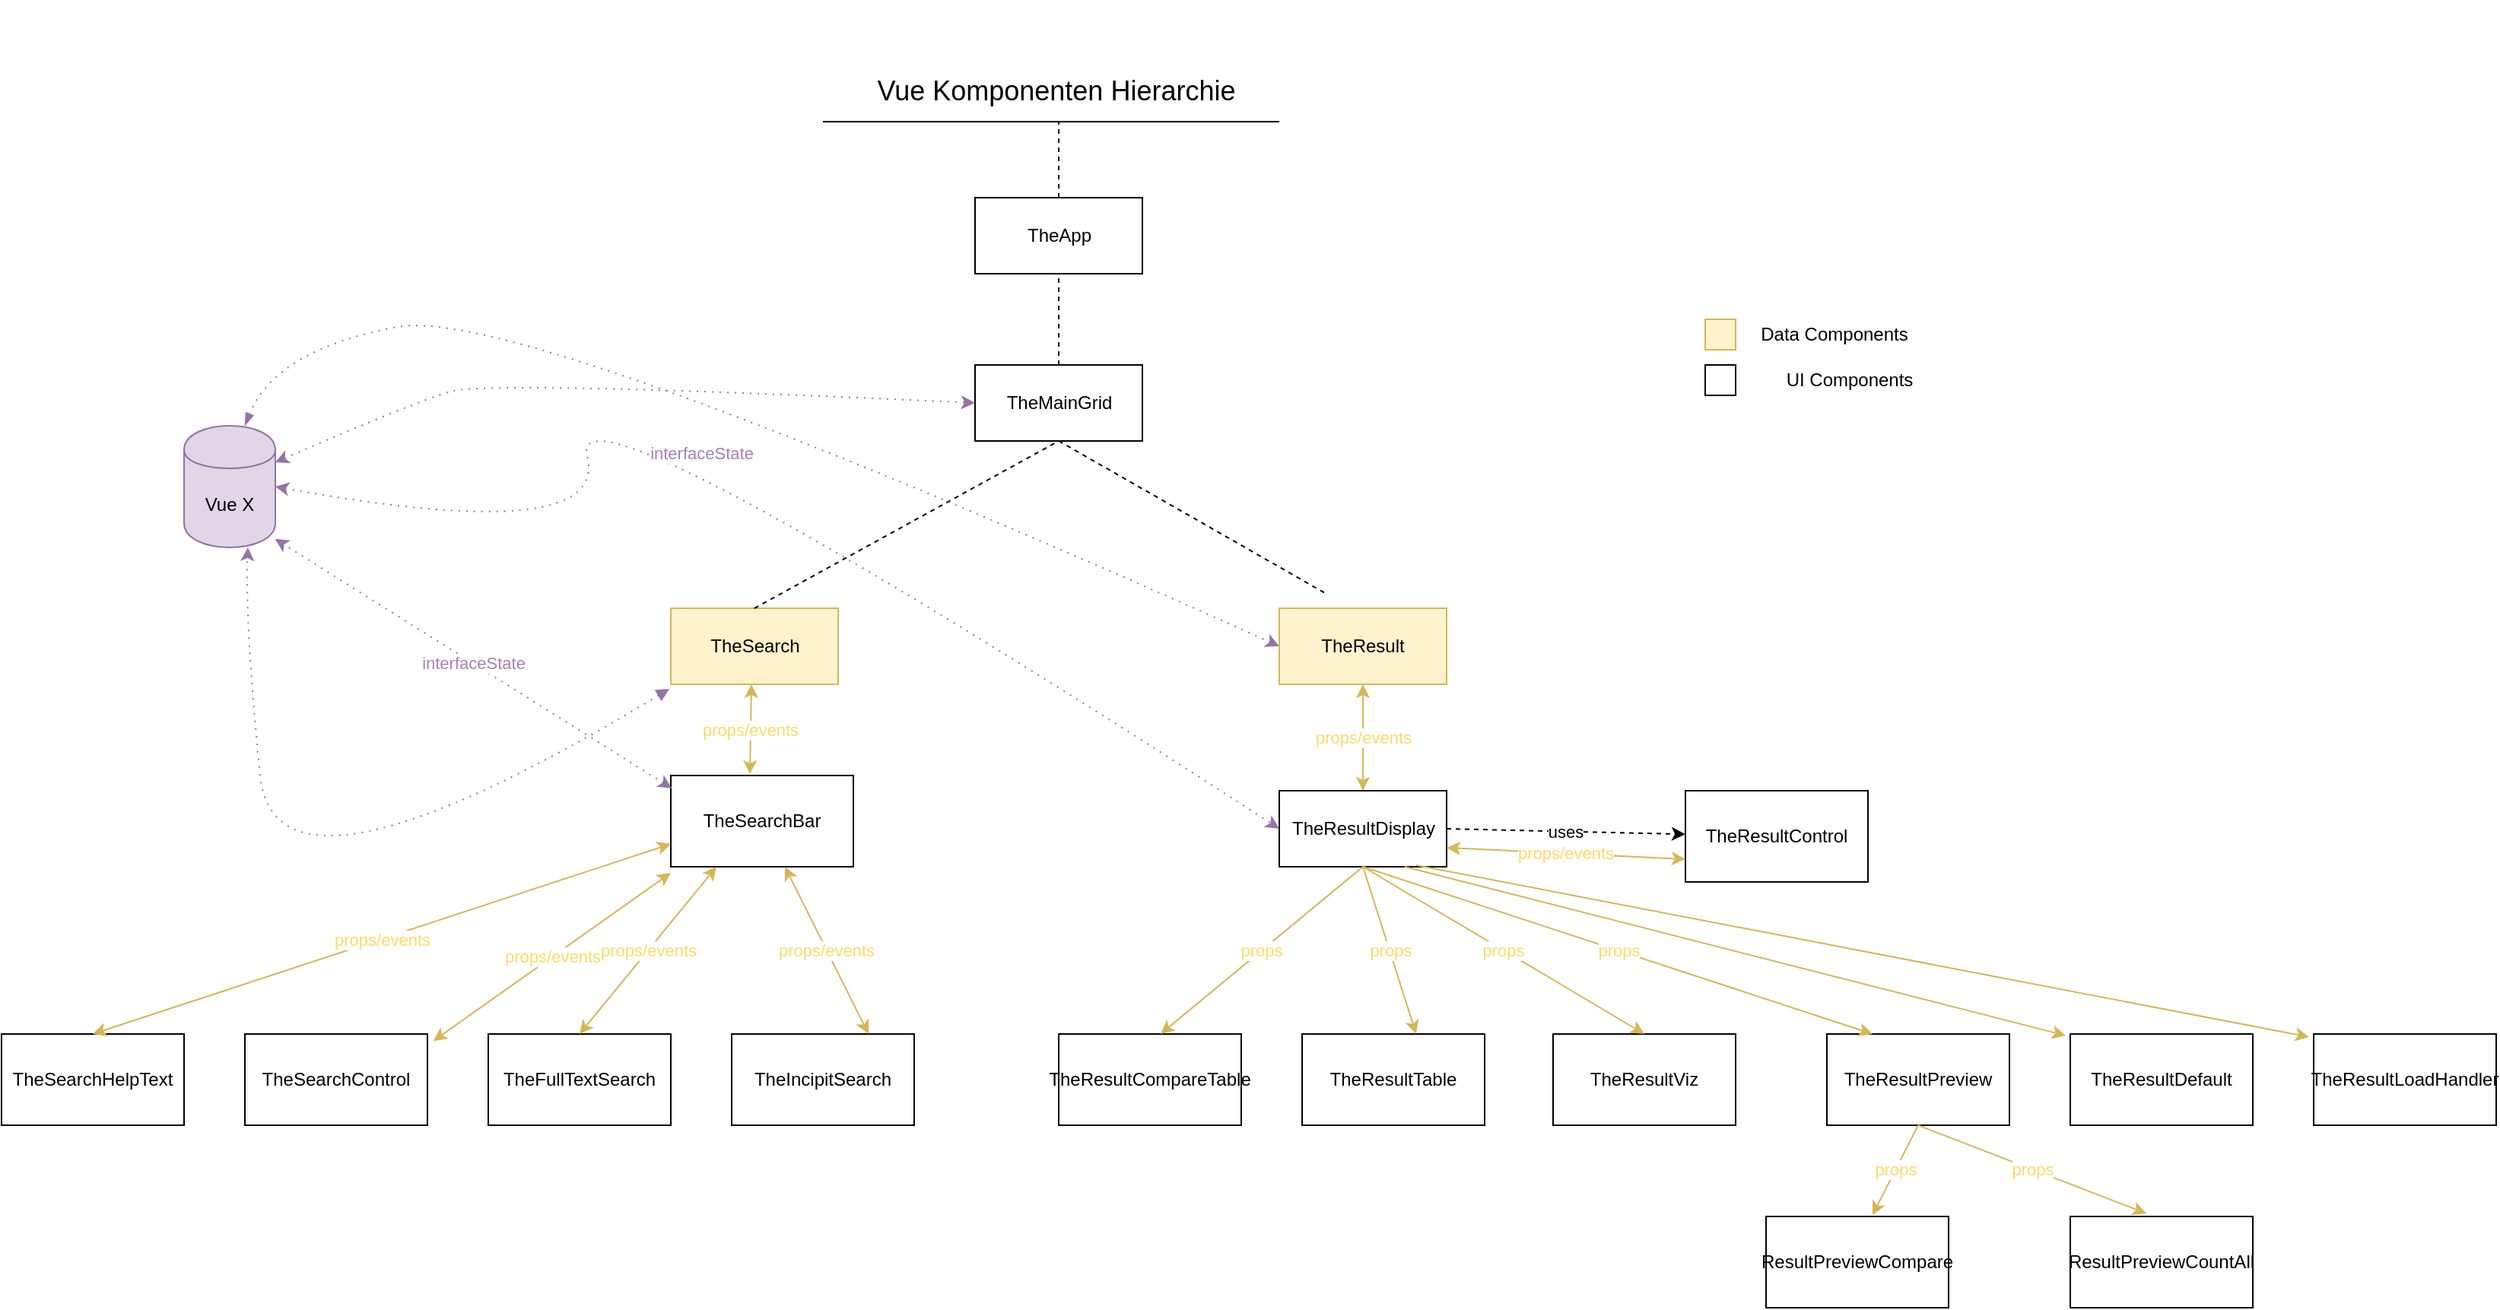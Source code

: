 <mxfile version="10.6.7" type="github"><diagram id="dLAV3u1DxBeXPCVl0nV9" name="Page-1"><mxGraphModel dx="2221" dy="764" grid="1" gridSize="10" guides="1" tooltips="1" connect="1" arrows="1" fold="1" page="1" pageScale="1" pageWidth="827" pageHeight="1169" math="0" shadow="0"><root><mxCell id="0"/><mxCell id="1" parent="0"/><mxCell id="2kn6EYwFno-gvJtxd_rI-1" value="TheApp" style="html=1;" parent="1" vertex="1"><mxGeometry x="360" y="130" width="110" height="50" as="geometry"/></mxCell><mxCell id="2kn6EYwFno-gvJtxd_rI-2" value="TheMainGrid" style="html=1;" parent="1" vertex="1"><mxGeometry x="360" y="240" width="110" height="50" as="geometry"/></mxCell><mxCell id="2kn6EYwFno-gvJtxd_rI-3" value="TheResultDisplay" style="html=1;" parent="1" vertex="1"><mxGeometry x="560" y="520" width="110" height="50" as="geometry"/></mxCell><mxCell id="2kn6EYwFno-gvJtxd_rI-4" value="TheSearch" style="html=1;fillColor=#fff2cc;strokeColor=#d6b656;" parent="1" vertex="1"><mxGeometry x="160" y="400" width="110" height="50" as="geometry"/></mxCell><mxCell id="2kn6EYwFno-gvJtxd_rI-6" value="" style="endArrow=none;dashed=1;html=1;exitX=0.5;exitY=0;exitDx=0;exitDy=0;entryX=0.5;entryY=1;entryDx=0;entryDy=0;" parent="1" source="2kn6EYwFno-gvJtxd_rI-2" target="2kn6EYwFno-gvJtxd_rI-1" edge="1"><mxGeometry width="50" height="50" relative="1" as="geometry"><mxPoint x="390" y="180" as="sourcePoint"/><mxPoint x="440" y="130" as="targetPoint"/></mxGeometry></mxCell><mxCell id="2kn6EYwFno-gvJtxd_rI-7" value="" style="endArrow=none;dashed=1;html=1;exitX=0.5;exitY=0;exitDx=0;exitDy=0;" parent="1" source="2kn6EYwFno-gvJtxd_rI-4" edge="1"><mxGeometry width="50" height="50" relative="1" as="geometry"><mxPoint x="290" y="390" as="sourcePoint"/><mxPoint x="415" y="290" as="targetPoint"/></mxGeometry></mxCell><mxCell id="2kn6EYwFno-gvJtxd_rI-8" value="" style="endArrow=none;dashed=1;html=1;" parent="1" edge="1"><mxGeometry width="50" height="50" relative="1" as="geometry"><mxPoint x="415" y="290" as="sourcePoint"/><mxPoint x="590" y="390" as="targetPoint"/></mxGeometry></mxCell><mxCell id="2kn6EYwFno-gvJtxd_rI-9" value="TheResultTable" style="rounded=0;whiteSpace=wrap;html=1;" parent="1" vertex="1"><mxGeometry x="575" y="680" width="120" height="60" as="geometry"/></mxCell><mxCell id="2kn6EYwFno-gvJtxd_rI-10" value="TheResultViz" style="rounded=0;whiteSpace=wrap;html=1;" parent="1" vertex="1"><mxGeometry x="740" y="680" width="120" height="60" as="geometry"/></mxCell><mxCell id="2kn6EYwFno-gvJtxd_rI-21" value="TheResultPreview" style="rounded=0;whiteSpace=wrap;html=1;" parent="1" vertex="1"><mxGeometry x="920" y="680" width="120" height="60" as="geometry"/></mxCell><mxCell id="2kn6EYwFno-gvJtxd_rI-22" value="ResultPreviewCompare" style="rounded=0;whiteSpace=wrap;html=1;" parent="1" vertex="1"><mxGeometry x="880" y="800" width="120" height="60" as="geometry"/></mxCell><mxCell id="2kn6EYwFno-gvJtxd_rI-23" value="ResultPreviewCountAll" style="rounded=0;whiteSpace=wrap;html=1;" parent="1" vertex="1"><mxGeometry x="1080" y="800" width="120" height="60" as="geometry"/></mxCell><mxCell id="wd3Ucy-QLRadK-7-RO0Y-3" value="TheSearchControl" style="rounded=0;whiteSpace=wrap;html=1;" parent="1" vertex="1"><mxGeometry x="-120" y="680" width="120" height="60" as="geometry"/></mxCell><mxCell id="wd3Ucy-QLRadK-7-RO0Y-4" value="TheFullTextSearch" style="rounded=0;whiteSpace=wrap;html=1;" parent="1" vertex="1"><mxGeometry x="40" y="680" width="120" height="60" as="geometry"/></mxCell><mxCell id="wd3Ucy-QLRadK-7-RO0Y-6" value="TheIncipitSearch" style="rounded=0;whiteSpace=wrap;html=1;" parent="1" vertex="1"><mxGeometry x="200" y="680" width="120" height="60" as="geometry"/></mxCell><mxCell id="wd3Ucy-QLRadK-7-RO0Y-20" value="&lt;font style=&quot;font-size: 18px&quot;&gt;Vue Komponenten Hierarchie&lt;/font&gt;" style="text;html=1;strokeColor=none;fillColor=none;align=center;verticalAlign=middle;whiteSpace=wrap;rounded=0;" parent="1" vertex="1"><mxGeometry x="275.5" width="275" height="120" as="geometry"/></mxCell><mxCell id="wd3Ucy-QLRadK-7-RO0Y-21" value="Vue X" style="shape=cylinder;whiteSpace=wrap;html=1;boundedLbl=1;backgroundOutline=1;fillColor=#e1d5e7;strokeColor=#9673a6;" parent="1" vertex="1"><mxGeometry x="-160" y="280" width="60" height="80" as="geometry"/></mxCell><mxCell id="wd3Ucy-QLRadK-7-RO0Y-22" value="" style="curved=1;endArrow=classic;html=1;exitX=-0.009;exitY=1.06;exitDx=0;exitDy=0;entryX=0.7;entryY=1;entryDx=0;entryDy=0;entryPerimeter=0;fillColor=#e1d5e7;strokeColor=#9673a6;dashed=1;dashPattern=1 4;startArrow=block;startFill=1;exitPerimeter=0;" parent="1" source="2kn6EYwFno-gvJtxd_rI-4" target="wd3Ucy-QLRadK-7-RO0Y-21" edge="1"><mxGeometry width="50" height="50" relative="1" as="geometry"><mxPoint x="-80" y="410" as="sourcePoint"/><mxPoint x="-30" y="360" as="targetPoint"/><Array as="points"><mxPoint x="-100" y="610"/><mxPoint x="-120" y="410"/></Array></mxGeometry></mxCell><mxCell id="wd3Ucy-QLRadK-7-RO0Y-23" value="" style="curved=1;endArrow=classic;html=1;exitX=0.667;exitY=0;exitDx=0;exitDy=0;exitPerimeter=0;entryX=0;entryY=0.5;entryDx=0;entryDy=0;fillColor=#e1d5e7;strokeColor=#9673a6;dashed=1;dashPattern=1 4;startArrow=blockThin;startFill=1;" parent="1" source="wd3Ucy-QLRadK-7-RO0Y-21" target="SJpj9E-p1S7M4p7HATKc-5" edge="1"><mxGeometry width="50" height="50" relative="1" as="geometry"><mxPoint x="-50" y="210" as="sourcePoint"/><mxPoint y="160" as="targetPoint"/><Array as="points"><mxPoint x="-100" y="230"/><mxPoint x="60" y="200"/></Array></mxGeometry></mxCell><mxCell id="3z7iXlVNsNZ45GUsWVkv-2" value="TheResultCompareTable" style="rounded=0;whiteSpace=wrap;html=1;" parent="1" vertex="1"><mxGeometry x="415" y="680" width="120" height="60" as="geometry"/></mxCell><mxCell id="3z7iXlVNsNZ45GUsWVkv-4" value="TheSearchBar" style="rounded=0;whiteSpace=wrap;html=1;" parent="1" vertex="1"><mxGeometry x="160" y="510" width="120" height="60" as="geometry"/></mxCell><mxCell id="3z7iXlVNsNZ45GUsWVkv-6" value="" style="rounded=0;whiteSpace=wrap;html=1;fillColor=#fff2cc;strokeColor=#d6b656;" parent="1" vertex="1"><mxGeometry x="840" y="210" width="20" height="20" as="geometry"/></mxCell><mxCell id="3z7iXlVNsNZ45GUsWVkv-7" value="Data Components" style="text;html=1;strokeColor=none;fillColor=none;align=center;verticalAlign=middle;whiteSpace=wrap;rounded=0;" parent="1" vertex="1"><mxGeometry x="860" y="210" width="130" height="20" as="geometry"/></mxCell><mxCell id="3z7iXlVNsNZ45GUsWVkv-8" value="" style="rounded=0;whiteSpace=wrap;html=1;fillColor=#FFFFFF;gradientColor=none;" parent="1" vertex="1"><mxGeometry x="840" y="240" width="20" height="20" as="geometry"/></mxCell><mxCell id="3z7iXlVNsNZ45GUsWVkv-9" value="UI Components" style="text;html=1;strokeColor=none;fillColor=none;align=center;verticalAlign=middle;whiteSpace=wrap;rounded=0;" parent="1" vertex="1"><mxGeometry x="880" y="240" width="110" height="20" as="geometry"/></mxCell><mxCell id="3z7iXlVNsNZ45GUsWVkv-11" value="props/events" style="endArrow=classic;startArrow=classic;html=1;exitX=0.575;exitY=-0.017;exitDx=0;exitDy=0;exitPerimeter=0;entryX=0.636;entryY=1;entryDx=0;entryDy=0;fillColor=#fff2cc;strokeColor=#d6b656;entryPerimeter=0;fontColor=#FFD966;" parent="1" edge="1"><mxGeometry width="50" height="50" relative="1" as="geometry"><mxPoint x="212" y="509" as="sourcePoint"/><mxPoint x="213" y="450" as="targetPoint"/></mxGeometry></mxCell><mxCell id="3z7iXlVNsNZ45GUsWVkv-12" value="props/events" style="endArrow=classic;startArrow=classic;html=1;entryX=0.25;entryY=1;entryDx=0;entryDy=0;fillColor=#fff2cc;strokeColor=#d6b656;fontColor=#FFD966;exitX=0.5;exitY=0;exitDx=0;exitDy=0;" parent="1" source="wd3Ucy-QLRadK-7-RO0Y-4" target="3z7iXlVNsNZ45GUsWVkv-4" edge="1"><mxGeometry width="50" height="50" relative="1" as="geometry"><mxPoint x="80" y="670" as="sourcePoint"/><mxPoint x="140" y="590" as="targetPoint"/></mxGeometry></mxCell><mxCell id="3z7iXlVNsNZ45GUsWVkv-13" value="props/events" style="endArrow=classic;startArrow=classic;html=1;exitX=0.75;exitY=0;exitDx=0;exitDy=0;fillColor=#fff2cc;strokeColor=#d6b656;fontColor=#FFD966;" parent="1" source="wd3Ucy-QLRadK-7-RO0Y-6" target="3z7iXlVNsNZ45GUsWVkv-4" edge="1"><mxGeometry width="50" height="50" relative="1" as="geometry"><mxPoint x="270" y="630" as="sourcePoint"/><mxPoint x="320" y="580" as="targetPoint"/></mxGeometry></mxCell><mxCell id="3z7iXlVNsNZ45GUsWVkv-14" value="props/events" style="endArrow=classic;startArrow=classic;html=1;entryX=1.032;entryY=0.077;entryDx=0;entryDy=0;fillColor=#fff2cc;strokeColor=#d6b656;fontColor=#FFD966;entryPerimeter=0;" parent="1" target="wd3Ucy-QLRadK-7-RO0Y-3" edge="1"><mxGeometry width="50" height="50" relative="1" as="geometry"><mxPoint x="160" y="574" as="sourcePoint"/><mxPoint x="80" y="530" as="targetPoint"/></mxGeometry></mxCell><mxCell id="3z7iXlVNsNZ45GUsWVkv-15" value="TheResultControl" style="rounded=0;whiteSpace=wrap;html=1;fillColor=#FFFFFF;gradientColor=none;" parent="1" vertex="1"><mxGeometry x="827" y="520" width="120" height="60" as="geometry"/></mxCell><mxCell id="3z7iXlVNsNZ45GUsWVkv-16" value="uses" style="endArrow=classic;html=1;exitX=1;exitY=0.5;exitDx=0;exitDy=0;dashed=1;" parent="1" source="2kn6EYwFno-gvJtxd_rI-3" target="3z7iXlVNsNZ45GUsWVkv-15" edge="1"><mxGeometry width="50" height="50" relative="1" as="geometry"><mxPoint x="740" y="460" as="sourcePoint"/><mxPoint x="790" y="410" as="targetPoint"/></mxGeometry></mxCell><mxCell id="3z7iXlVNsNZ45GUsWVkv-17" value="props/events" style="endArrow=classic;startArrow=classic;html=1;exitX=1;exitY=0.75;exitDx=0;exitDy=0;fillColor=#fff2cc;strokeColor=#d6b656;entryX=0;entryY=0.75;entryDx=0;entryDy=0;fontColor=#FFD966;" parent="1" source="2kn6EYwFno-gvJtxd_rI-3" target="3z7iXlVNsNZ45GUsWVkv-15" edge="1"><mxGeometry width="50" height="50" relative="1" as="geometry"><mxPoint x="740" y="500" as="sourcePoint"/><mxPoint x="790" y="450" as="targetPoint"/></mxGeometry></mxCell><mxCell id="3z7iXlVNsNZ45GUsWVkv-19" value="props" style="endArrow=none;startArrow=classic;html=1;exitX=0.625;exitY=0;exitDx=0;exitDy=0;exitPerimeter=0;fillColor=#fff2cc;strokeColor=#d6b656;endFill=0;fontColor=#FFD966;entryX=0.5;entryY=1;entryDx=0;entryDy=0;" parent="1" source="2kn6EYwFno-gvJtxd_rI-9" target="2kn6EYwFno-gvJtxd_rI-3" edge="1"><mxGeometry width="50" height="50" relative="1" as="geometry"><mxPoint x="660" y="570" as="sourcePoint"/><mxPoint x="655" y="570" as="targetPoint"/></mxGeometry></mxCell><mxCell id="3z7iXlVNsNZ45GUsWVkv-20" value="props" style="endArrow=classic;startArrow=none;html=1;entryX=0.5;entryY=0;entryDx=0;entryDy=0;fillColor=#fff2cc;strokeColor=#d6b656;startFill=0;fontColor=#FFD966;exitX=0.5;exitY=1;exitDx=0;exitDy=0;" parent="1" source="2kn6EYwFno-gvJtxd_rI-3" target="2kn6EYwFno-gvJtxd_rI-10" edge="1"><mxGeometry width="50" height="50" relative="1" as="geometry"><mxPoint x="660" y="570" as="sourcePoint"/><mxPoint x="850" y="490" as="targetPoint"/></mxGeometry></mxCell><mxCell id="3z7iXlVNsNZ45GUsWVkv-21" value="props" style="endArrow=classic;html=1;entryX=0.558;entryY=0;entryDx=0;entryDy=0;entryPerimeter=0;fillColor=#fff2cc;strokeColor=#d6b656;fontColor=#FFD966;exitX=0.5;exitY=1;exitDx=0;exitDy=0;" parent="1" source="2kn6EYwFno-gvJtxd_rI-3" target="3z7iXlVNsNZ45GUsWVkv-2" edge="1"><mxGeometry width="50" height="50" relative="1" as="geometry"><mxPoint x="650" y="570" as="sourcePoint"/><mxPoint x="590" y="540" as="targetPoint"/></mxGeometry></mxCell><mxCell id="3z7iXlVNsNZ45GUsWVkv-22" value="props" style="endArrow=classic;html=1;fillColor=#fff2cc;strokeColor=#d6b656;entryX=0.25;entryY=0;entryDx=0;entryDy=0;fontColor=#FFD966;exitX=0.5;exitY=1;exitDx=0;exitDy=0;" parent="1" source="2kn6EYwFno-gvJtxd_rI-3" target="2kn6EYwFno-gvJtxd_rI-21" edge="1"><mxGeometry width="50" height="50" relative="1" as="geometry"><mxPoint x="670" y="570" as="sourcePoint"/><mxPoint x="790" y="740" as="targetPoint"/></mxGeometry></mxCell><mxCell id="3z7iXlVNsNZ45GUsWVkv-23" value="&lt;font color=&quot;#ffd966&quot;&gt;props&lt;/font&gt;" style="endArrow=classic;html=1;fillColor=#fff2cc;strokeColor=#d6b656;exitX=0.5;exitY=1;exitDx=0;exitDy=0;" parent="1" source="2kn6EYwFno-gvJtxd_rI-21" edge="1"><mxGeometry width="50" height="50" relative="1" as="geometry"><mxPoint x="740" y="840" as="sourcePoint"/><mxPoint x="950" y="799" as="targetPoint"/></mxGeometry></mxCell><mxCell id="3z7iXlVNsNZ45GUsWVkv-24" value="&lt;font color=&quot;#ffd966&quot;&gt;props&lt;/font&gt;" style="endArrow=classic;html=1;fillColor=#fff2cc;strokeColor=#d6b656;exitX=0.5;exitY=1;exitDx=0;exitDy=0;" parent="1" source="2kn6EYwFno-gvJtxd_rI-21" edge="1"><mxGeometry width="50" height="50" relative="1" as="geometry"><mxPoint x="1110" y="730" as="sourcePoint"/><mxPoint x="1130" y="798" as="targetPoint"/></mxGeometry></mxCell><mxCell id="3z7iXlVNsNZ45GUsWVkv-25" value="" style="endArrow=none;html=1;" parent="1" edge="1"><mxGeometry width="50" height="50" relative="1" as="geometry"><mxPoint x="260" y="80" as="sourcePoint"/><mxPoint x="560" y="80" as="targetPoint"/></mxGeometry></mxCell><mxCell id="3z7iXlVNsNZ45GUsWVkv-26" value="" style="endArrow=none;dashed=1;html=1;exitX=0.5;exitY=0;exitDx=0;exitDy=0;" parent="1" source="2kn6EYwFno-gvJtxd_rI-1" edge="1"><mxGeometry width="50" height="50" relative="1" as="geometry"><mxPoint x="210" y="250" as="sourcePoint"/><mxPoint x="415" y="80" as="targetPoint"/></mxGeometry></mxCell><mxCell id="SJpj9E-p1S7M4p7HATKc-2" value="" style="curved=1;endArrow=classic;html=1;fontColor=#FFD966;exitX=1;exitY=0.3;exitDx=0;exitDy=0;entryX=0;entryY=0.5;entryDx=0;entryDy=0;dashed=1;fillColor=#e1d5e7;strokeColor=#9673a6;startArrow=classic;startFill=1;dashPattern=1 4;" parent="1" source="wd3Ucy-QLRadK-7-RO0Y-21" target="2kn6EYwFno-gvJtxd_rI-2" edge="1"><mxGeometry width="50" height="50" relative="1" as="geometry"><mxPoint x="-20" y="350" as="sourcePoint"/><mxPoint x="30" y="300" as="targetPoint"/><Array as="points"><mxPoint x="-10" y="265"/><mxPoint x="40" y="250"/></Array></mxGeometry></mxCell><mxCell id="SJpj9E-p1S7M4p7HATKc-4" value="&lt;font color=&quot;#a680b8&quot;&gt;interfaceState&lt;/font&gt;" style="endArrow=classic;startArrow=classic;html=1;dashed=1;fontColor=#FFD966;entryX=0.997;entryY=0.93;entryDx=0;entryDy=0;entryPerimeter=0;exitX=0.005;exitY=0.14;exitDx=0;exitDy=0;exitPerimeter=0;fillColor=#e1d5e7;strokeColor=#9673a6;dashPattern=1 4;" parent="1" source="3z7iXlVNsNZ45GUsWVkv-4" target="wd3Ucy-QLRadK-7-RO0Y-21" edge="1"><mxGeometry width="50" height="50" relative="1" as="geometry"><mxPoint x="-10" y="450" as="sourcePoint"/><mxPoint x="40" y="400" as="targetPoint"/></mxGeometry></mxCell><mxCell id="SJpj9E-p1S7M4p7HATKc-5" value="&lt;font color=&quot;#000000&quot;&gt;TheResult&lt;/font&gt;" style="rounded=0;whiteSpace=wrap;html=1;fillColor=#fff2cc;strokeColor=#d6b656;" parent="1" vertex="1"><mxGeometry x="560" y="400" width="110" height="50" as="geometry"/></mxCell><mxCell id="SJpj9E-p1S7M4p7HATKc-6" value="props/events" style="endArrow=classic;startArrow=classic;html=1;fontColor=#FFD966;entryX=0.5;entryY=1;entryDx=0;entryDy=0;exitX=0.5;exitY=0;exitDx=0;exitDy=0;fillColor=#fff2cc;strokeColor=#d6b656;" parent="1" source="2kn6EYwFno-gvJtxd_rI-3" target="SJpj9E-p1S7M4p7HATKc-5" edge="1"><mxGeometry width="50" height="50" relative="1" as="geometry"><mxPoint x="600" y="520" as="sourcePoint"/><mxPoint x="650" y="470" as="targetPoint"/></mxGeometry></mxCell><mxCell id="SJpj9E-p1S7M4p7HATKc-8" value="&lt;font color=&quot;#a680b8&quot;&gt;interfaceState&lt;/font&gt;" style="curved=1;endArrow=classic;html=1;dashed=1;dashPattern=1 4;fontColor=#FFD966;exitX=1;exitY=0.5;exitDx=0;exitDy=0;entryX=0;entryY=0.5;entryDx=0;entryDy=0;fillColor=#e1d5e7;strokeColor=#9673a6;startArrow=classic;startFill=1;" parent="1" source="wd3Ucy-QLRadK-7-RO0Y-21" target="2kn6EYwFno-gvJtxd_rI-3" edge="1"><mxGeometry width="50" height="50" relative="1" as="geometry"><mxPoint x="70" y="360" as="sourcePoint"/><mxPoint x="120" y="310" as="targetPoint"/><Array as="points"><mxPoint x="120" y="360"/><mxPoint x="90" y="240"/></Array></mxGeometry></mxCell><mxCell id="SJpj9E-p1S7M4p7HATKc-9" value="&lt;font color=&quot;#000000&quot;&gt;TheSearchHelpText&lt;/font&gt;" style="rounded=0;whiteSpace=wrap;html=1;fontColor=#FFD966;" parent="1" vertex="1"><mxGeometry x="-280" y="680" width="120" height="60" as="geometry"/></mxCell><mxCell id="SJpj9E-p1S7M4p7HATKc-11" value="props/events" style="endArrow=classic;startArrow=classic;html=1;fontColor=#FFD966;entryX=0;entryY=0.75;entryDx=0;entryDy=0;exitX=0.5;exitY=0;exitDx=0;exitDy=0;fillColor=#fff2cc;strokeColor=#d6b656;" parent="1" source="SJpj9E-p1S7M4p7HATKc-9" target="3z7iXlVNsNZ45GUsWVkv-4" edge="1"><mxGeometry width="50" height="50" relative="1" as="geometry"><mxPoint x="-160" y="650" as="sourcePoint"/><mxPoint x="-110" y="600" as="targetPoint"/></mxGeometry></mxCell><mxCell id="0g8eSMCS8AvUWgJ39fuF-1" value="TheResultDefault" style="rounded=0;whiteSpace=wrap;html=1;" vertex="1" parent="1"><mxGeometry x="1080" y="680" width="120" height="60" as="geometry"/></mxCell><mxCell id="0g8eSMCS8AvUWgJ39fuF-2" value="TheResultLoadHandler" style="rounded=0;whiteSpace=wrap;html=1;" vertex="1" parent="1"><mxGeometry x="1240" y="680" width="120" height="60" as="geometry"/></mxCell><mxCell id="0g8eSMCS8AvUWgJ39fuF-3" value="" style="endArrow=classic;html=1;exitX=0.75;exitY=1;exitDx=0;exitDy=0;entryX=-0.025;entryY=0.017;entryDx=0;entryDy=0;entryPerimeter=0;fillColor=#fff2cc;strokeColor=#d6b656;" edge="1" parent="1" source="2kn6EYwFno-gvJtxd_rI-3" target="0g8eSMCS8AvUWgJ39fuF-1"><mxGeometry width="50" height="50" relative="1" as="geometry"><mxPoint x="1040" y="680" as="sourcePoint"/><mxPoint x="1090" y="630" as="targetPoint"/></mxGeometry></mxCell><mxCell id="0g8eSMCS8AvUWgJ39fuF-4" value="" style="endArrow=classic;html=1;entryX=-0.025;entryY=0.033;entryDx=0;entryDy=0;entryPerimeter=0;fillColor=#fff2cc;strokeColor=#d6b656;" edge="1" parent="1" target="0g8eSMCS8AvUWgJ39fuF-2"><mxGeometry width="50" height="50" relative="1" as="geometry"><mxPoint x="650" y="569" as="sourcePoint"/><mxPoint x="1160" y="590" as="targetPoint"/></mxGeometry></mxCell></root></mxGraphModel></diagram></mxfile>